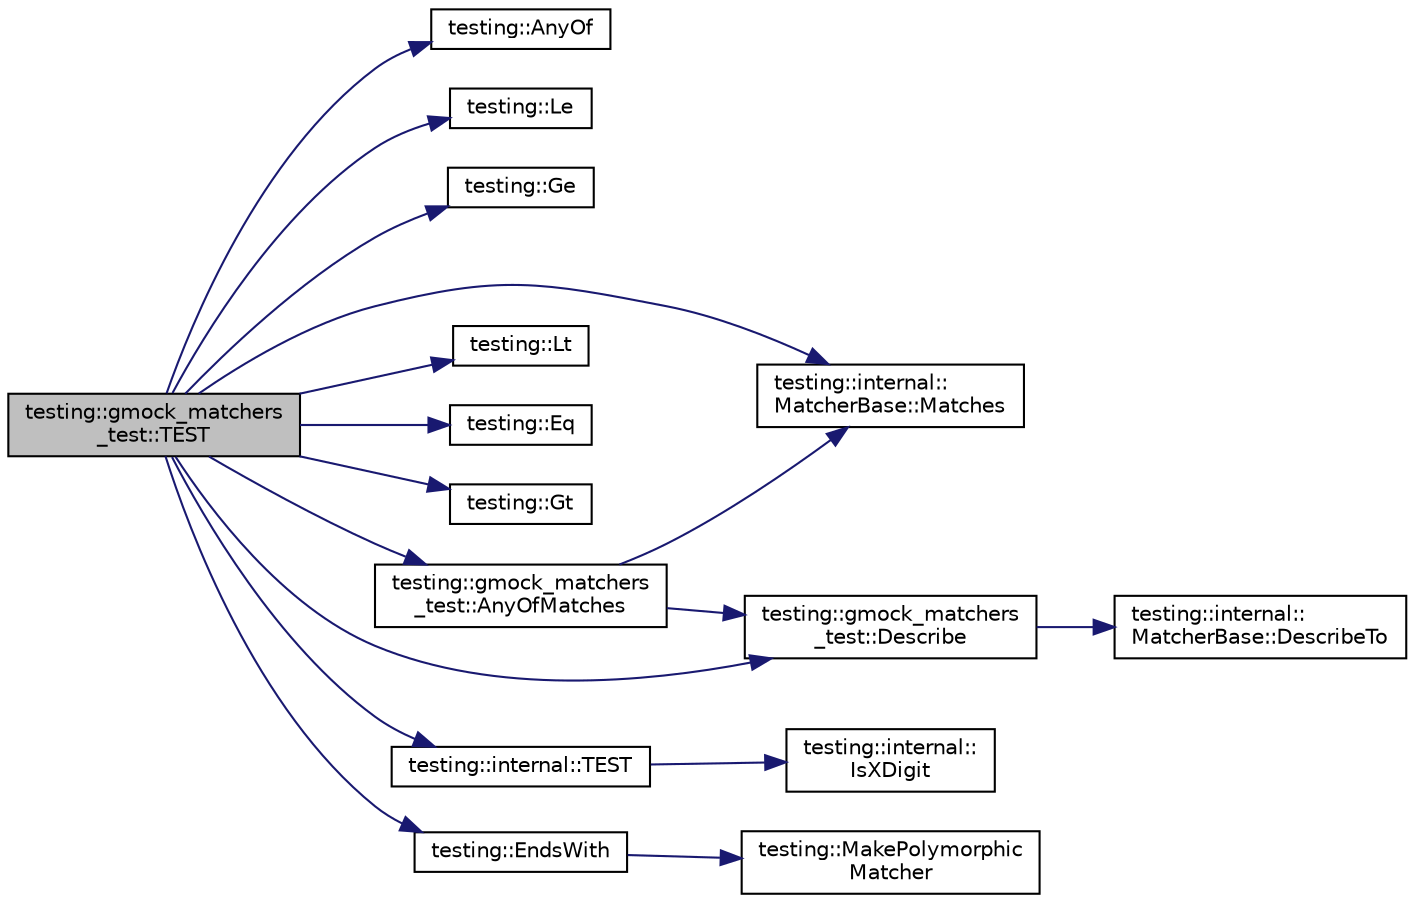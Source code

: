 digraph "testing::gmock_matchers_test::TEST"
{
  edge [fontname="Helvetica",fontsize="10",labelfontname="Helvetica",labelfontsize="10"];
  node [fontname="Helvetica",fontsize="10",shape=record];
  rankdir="LR";
  Node804 [label="testing::gmock_matchers\l_test::TEST",height=0.2,width=0.4,color="black", fillcolor="grey75", style="filled", fontcolor="black"];
  Node804 -> Node805 [color="midnightblue",fontsize="10",style="solid",fontname="Helvetica"];
  Node805 [label="testing::AnyOf",height=0.2,width=0.4,color="black", fillcolor="white", style="filled",URL="$d0/d75/namespacetesting.html#a81cfefd9f75cdce827d5bc873cf73aac"];
  Node804 -> Node806 [color="midnightblue",fontsize="10",style="solid",fontname="Helvetica"];
  Node806 [label="testing::Le",height=0.2,width=0.4,color="black", fillcolor="white", style="filled",URL="$d0/d75/namespacetesting.html#a2e33596921b80a7fdaff3f62bf18a478"];
  Node804 -> Node807 [color="midnightblue",fontsize="10",style="solid",fontname="Helvetica"];
  Node807 [label="testing::Ge",height=0.2,width=0.4,color="black", fillcolor="white", style="filled",URL="$d0/d75/namespacetesting.html#a42bb19b42d7830b972973a103d5e00f2"];
  Node804 -> Node808 [color="midnightblue",fontsize="10",style="solid",fontname="Helvetica"];
  Node808 [label="testing::internal::\lMatcherBase::Matches",height=0.2,width=0.4,color="black", fillcolor="white", style="filled",URL="$df/d93/classtesting_1_1internal_1_1_matcher_base.html#a3b479673ff40cac1a7d548e91d789cb2"];
  Node804 -> Node809 [color="midnightblue",fontsize="10",style="solid",fontname="Helvetica"];
  Node809 [label="testing::Lt",height=0.2,width=0.4,color="black", fillcolor="white", style="filled",URL="$d0/d75/namespacetesting.html#ad621459957a8bcdd3c256b7940ecbf99"];
  Node804 -> Node810 [color="midnightblue",fontsize="10",style="solid",fontname="Helvetica"];
  Node810 [label="testing::Eq",height=0.2,width=0.4,color="black", fillcolor="white", style="filled",URL="$d0/d75/namespacetesting.html#a0cb8ba7eae844c871eccb29e7c81635f"];
  Node804 -> Node811 [color="midnightblue",fontsize="10",style="solid",fontname="Helvetica"];
  Node811 [label="testing::Gt",height=0.2,width=0.4,color="black", fillcolor="white", style="filled",URL="$d0/d75/namespacetesting.html#a493fc1bafd7b3945ba06ace80e74b0d5"];
  Node804 -> Node812 [color="midnightblue",fontsize="10",style="solid",fontname="Helvetica"];
  Node812 [label="testing::gmock_matchers\l_test::AnyOfMatches",height=0.2,width=0.4,color="black", fillcolor="white", style="filled",URL="$d5/de1/namespacetesting_1_1gmock__matchers__test.html#aa4e9deb0a98413e62516451e7c060c7a"];
  Node812 -> Node813 [color="midnightblue",fontsize="10",style="solid",fontname="Helvetica"];
  Node813 [label="testing::gmock_matchers\l_test::Describe",height=0.2,width=0.4,color="black", fillcolor="white", style="filled",URL="$d5/de1/namespacetesting_1_1gmock__matchers__test.html#a738a538e1705ea49670aeb3ed25108e6"];
  Node813 -> Node814 [color="midnightblue",fontsize="10",style="solid",fontname="Helvetica"];
  Node814 [label="testing::internal::\lMatcherBase::DescribeTo",height=0.2,width=0.4,color="black", fillcolor="white", style="filled",URL="$df/d93/classtesting_1_1internal_1_1_matcher_base.html#a7e0c883c7745e0d646463077ef1c1267"];
  Node812 -> Node808 [color="midnightblue",fontsize="10",style="solid",fontname="Helvetica"];
  Node804 -> Node815 [color="midnightblue",fontsize="10",style="solid",fontname="Helvetica"];
  Node815 [label="testing::internal::TEST",height=0.2,width=0.4,color="black", fillcolor="white", style="filled",URL="$d0/da7/namespacetesting_1_1internal.html#a0c1e055c001e4dbb874f00a46c25bb00"];
  Node815 -> Node816 [color="midnightblue",fontsize="10",style="solid",fontname="Helvetica"];
  Node816 [label="testing::internal::\lIsXDigit",height=0.2,width=0.4,color="black", fillcolor="white", style="filled",URL="$d0/da7/namespacetesting_1_1internal.html#aa234ef141278263fb143b616c74c86e7"];
  Node804 -> Node813 [color="midnightblue",fontsize="10",style="solid",fontname="Helvetica"];
  Node804 -> Node817 [color="midnightblue",fontsize="10",style="solid",fontname="Helvetica"];
  Node817 [label="testing::EndsWith",height=0.2,width=0.4,color="black", fillcolor="white", style="filled",URL="$d0/d75/namespacetesting.html#a58520638912f363594ed173a4c7e134c"];
  Node817 -> Node818 [color="midnightblue",fontsize="10",style="solid",fontname="Helvetica"];
  Node818 [label="testing::MakePolymorphic\lMatcher",height=0.2,width=0.4,color="black", fillcolor="white", style="filled",URL="$d0/d75/namespacetesting.html#a667ca94f190ec2e17ee2fbfdb7d3da04"];
}
